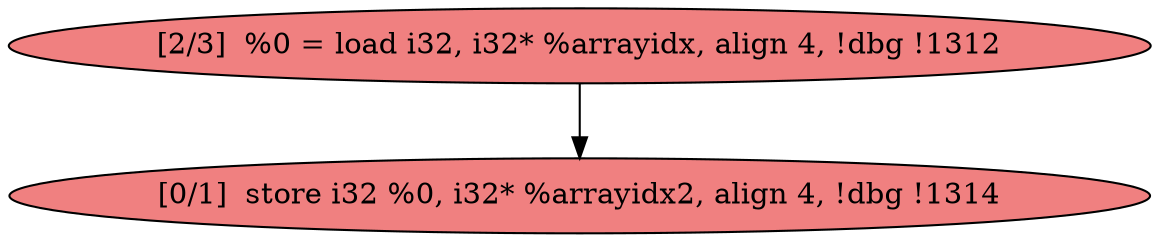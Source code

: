 
digraph G {


node5 [fillcolor=lightcoral,label="[0/1]  store i32 %0, i32* %arrayidx2, align 4, !dbg !1314",shape=ellipse,style=filled ]
node4 [fillcolor=lightcoral,label="[2/3]  %0 = load i32, i32* %arrayidx, align 4, !dbg !1312",shape=ellipse,style=filled ]

node4->node5 [ ]


}
